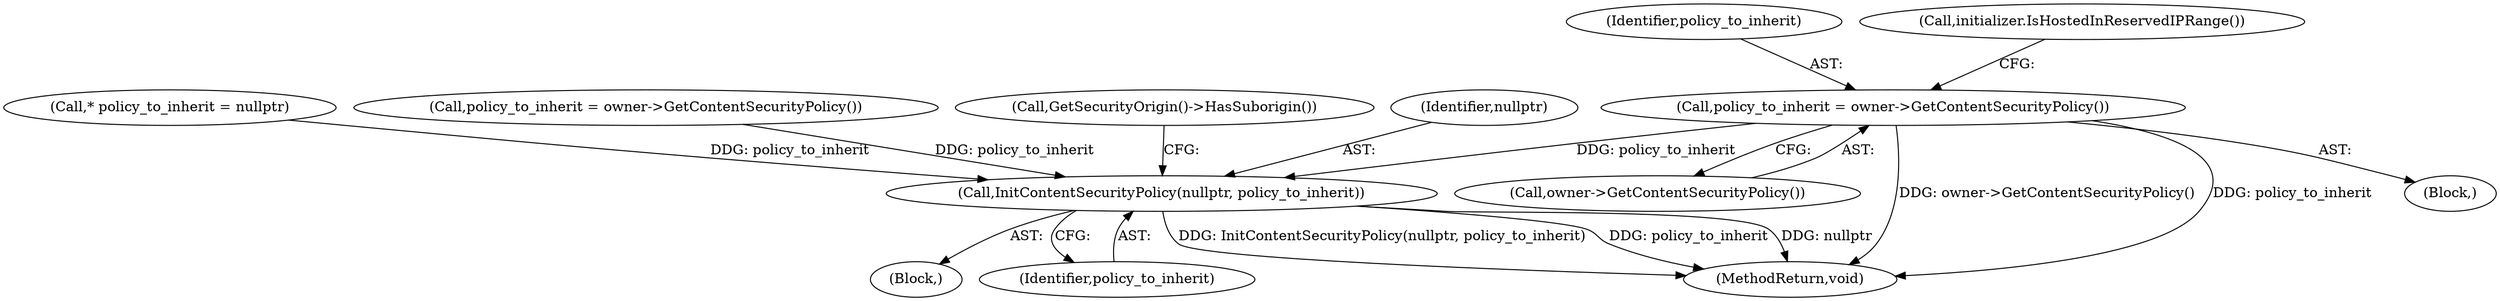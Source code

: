 digraph "0_Chrome_0ab2412a104d2f235d7b9fe19d30ef605a410832_0@pointer" {
"1000174" [label="(Call,policy_to_inherit = owner->GetContentSecurityPolicy())"];
"1000210" [label="(Call,InitContentSecurityPolicy(nullptr, policy_to_inherit))"];
"1000209" [label="(Block,)"];
"1000132" [label="(Call,* policy_to_inherit = nullptr)"];
"1000176" [label="(Call,owner->GetContentSecurityPolicy())"];
"1000212" [label="(Identifier,policy_to_inherit)"];
"1000174" [label="(Call,policy_to_inherit = owner->GetContentSecurityPolicy())"];
"1000257" [label="(MethodReturn,void)"];
"1000158" [label="(Call,policy_to_inherit = owner->GetContentSecurityPolicy())"];
"1000214" [label="(Call,GetSecurityOrigin()->HasSuborigin())"];
"1000168" [label="(Block,)"];
"1000211" [label="(Identifier,nullptr)"];
"1000175" [label="(Identifier,policy_to_inherit)"];
"1000186" [label="(Call,initializer.IsHostedInReservedIPRange())"];
"1000210" [label="(Call,InitContentSecurityPolicy(nullptr, policy_to_inherit))"];
"1000174" -> "1000168"  [label="AST: "];
"1000174" -> "1000176"  [label="CFG: "];
"1000175" -> "1000174"  [label="AST: "];
"1000176" -> "1000174"  [label="AST: "];
"1000186" -> "1000174"  [label="CFG: "];
"1000174" -> "1000257"  [label="DDG: owner->GetContentSecurityPolicy()"];
"1000174" -> "1000257"  [label="DDG: policy_to_inherit"];
"1000174" -> "1000210"  [label="DDG: policy_to_inherit"];
"1000210" -> "1000209"  [label="AST: "];
"1000210" -> "1000212"  [label="CFG: "];
"1000211" -> "1000210"  [label="AST: "];
"1000212" -> "1000210"  [label="AST: "];
"1000214" -> "1000210"  [label="CFG: "];
"1000210" -> "1000257"  [label="DDG: InitContentSecurityPolicy(nullptr, policy_to_inherit)"];
"1000210" -> "1000257"  [label="DDG: policy_to_inherit"];
"1000210" -> "1000257"  [label="DDG: nullptr"];
"1000158" -> "1000210"  [label="DDG: policy_to_inherit"];
"1000132" -> "1000210"  [label="DDG: policy_to_inherit"];
}
